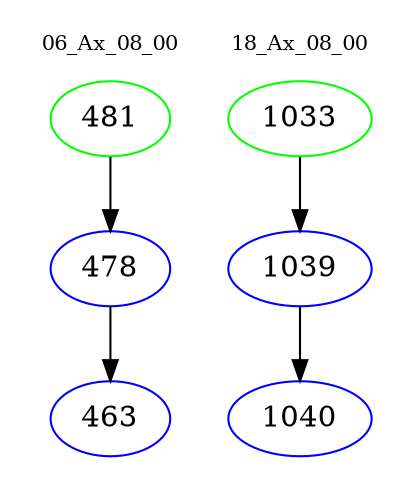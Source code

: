 digraph{
subgraph cluster_0 {
color = white
label = "06_Ax_08_00";
fontsize=10;
T0_481 [label="481", color="green"]
T0_481 -> T0_478 [color="black"]
T0_478 [label="478", color="blue"]
T0_478 -> T0_463 [color="black"]
T0_463 [label="463", color="blue"]
}
subgraph cluster_1 {
color = white
label = "18_Ax_08_00";
fontsize=10;
T1_1033 [label="1033", color="green"]
T1_1033 -> T1_1039 [color="black"]
T1_1039 [label="1039", color="blue"]
T1_1039 -> T1_1040 [color="black"]
T1_1040 [label="1040", color="blue"]
}
}
